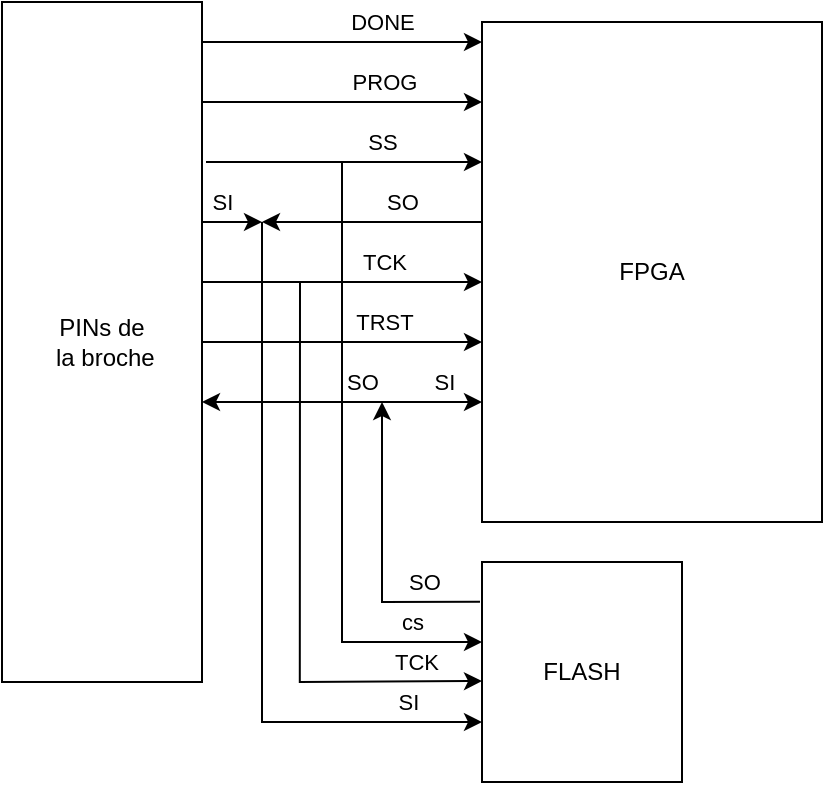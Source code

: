 <mxfile version="21.6.8" type="device">
  <diagram name="Page-1" id="wYgTCH9RD_NwWSyJMyV2">
    <mxGraphModel dx="951" dy="556" grid="1" gridSize="10" guides="1" tooltips="1" connect="1" arrows="1" fold="1" page="1" pageScale="1" pageWidth="850" pageHeight="1100" math="0" shadow="0">
      <root>
        <mxCell id="0" />
        <mxCell id="1" parent="0" />
        <mxCell id="e191aJiChoKfzobgIRxQ-6" value="" style="edgeStyle=orthogonalEdgeStyle;rounded=0;orthogonalLoop=1;jettySize=auto;html=1;" edge="1" parent="1" source="e191aJiChoKfzobgIRxQ-2">
          <mxGeometry relative="1" as="geometry">
            <mxPoint x="180" y="130" as="targetPoint" />
            <Array as="points">
              <mxPoint x="180" y="130" />
            </Array>
          </mxGeometry>
        </mxCell>
        <mxCell id="e191aJiChoKfzobgIRxQ-15" value="SI" style="edgeLabel;html=1;align=center;verticalAlign=middle;resizable=0;points=[];" vertex="1" connectable="0" parent="e191aJiChoKfzobgIRxQ-6">
          <mxGeometry x="0.143" y="1" relative="1" as="geometry">
            <mxPoint x="-7" y="-9" as="offset" />
          </mxGeometry>
        </mxCell>
        <mxCell id="e191aJiChoKfzobgIRxQ-2" value="PINs de&lt;br&gt;&amp;nbsp;la broche" style="rounded=0;whiteSpace=wrap;html=1;" vertex="1" parent="1">
          <mxGeometry x="50" y="20" width="100" height="340" as="geometry" />
        </mxCell>
        <mxCell id="e191aJiChoKfzobgIRxQ-3" value="FPGA" style="rounded=0;whiteSpace=wrap;html=1;" vertex="1" parent="1">
          <mxGeometry x="290" y="30" width="170" height="250" as="geometry" />
        </mxCell>
        <mxCell id="e191aJiChoKfzobgIRxQ-4" value="FLASH" style="rounded=0;whiteSpace=wrap;html=1;" vertex="1" parent="1">
          <mxGeometry x="290" y="300" width="100" height="110" as="geometry" />
        </mxCell>
        <mxCell id="e191aJiChoKfzobgIRxQ-8" value="" style="edgeStyle=orthogonalEdgeStyle;rounded=0;orthogonalLoop=1;jettySize=auto;html=1;exitX=1;exitY=0.25;exitDx=0;exitDy=0;" edge="1" parent="1" source="e191aJiChoKfzobgIRxQ-2">
          <mxGeometry relative="1" as="geometry">
            <mxPoint x="170" y="160" as="sourcePoint" />
            <mxPoint x="290" y="160" as="targetPoint" />
            <Array as="points">
              <mxPoint x="150" y="160" />
            </Array>
          </mxGeometry>
        </mxCell>
        <mxCell id="e191aJiChoKfzobgIRxQ-13" value="TCK" style="edgeLabel;html=1;align=center;verticalAlign=middle;resizable=0;points=[];" vertex="1" connectable="0" parent="e191aJiChoKfzobgIRxQ-8">
          <mxGeometry x="0.121" y="2" relative="1" as="geometry">
            <mxPoint x="36" y="-8" as="offset" />
          </mxGeometry>
        </mxCell>
        <mxCell id="e191aJiChoKfzobgIRxQ-9" value="" style="edgeStyle=orthogonalEdgeStyle;rounded=0;orthogonalLoop=1;jettySize=auto;html=1;exitX=1;exitY=0.37;exitDx=0;exitDy=0;exitPerimeter=0;" edge="1" parent="1" source="e191aJiChoKfzobgIRxQ-2">
          <mxGeometry relative="1" as="geometry">
            <mxPoint x="170" y="190" as="sourcePoint" />
            <mxPoint x="290" y="190" as="targetPoint" />
            <Array as="points">
              <mxPoint x="150" y="190" />
            </Array>
          </mxGeometry>
        </mxCell>
        <mxCell id="e191aJiChoKfzobgIRxQ-16" value="TRST" style="edgeLabel;html=1;align=center;verticalAlign=middle;resizable=0;points=[];" vertex="1" connectable="0" parent="e191aJiChoKfzobgIRxQ-9">
          <mxGeometry x="0.132" y="1" relative="1" as="geometry">
            <mxPoint x="30" y="-9" as="offset" />
          </mxGeometry>
        </mxCell>
        <mxCell id="e191aJiChoKfzobgIRxQ-11" value="" style="endArrow=classic;html=1;rounded=0;" edge="1" parent="1">
          <mxGeometry width="50" height="50" relative="1" as="geometry">
            <mxPoint x="240" y="220" as="sourcePoint" />
            <mxPoint x="150" y="220" as="targetPoint" />
            <Array as="points" />
          </mxGeometry>
        </mxCell>
        <mxCell id="e191aJiChoKfzobgIRxQ-17" value="SO" style="edgeLabel;html=1;align=center;verticalAlign=middle;resizable=0;points=[];" vertex="1" connectable="0" parent="e191aJiChoKfzobgIRxQ-11">
          <mxGeometry x="-0.328" y="2" relative="1" as="geometry">
            <mxPoint x="20" y="-12" as="offset" />
          </mxGeometry>
        </mxCell>
        <mxCell id="e191aJiChoKfzobgIRxQ-20" value="" style="endArrow=classic;html=1;rounded=0;entryX=0.011;entryY=0.632;entryDx=0;entryDy=0;entryPerimeter=0;" edge="1" parent="1">
          <mxGeometry width="50" height="50" relative="1" as="geometry">
            <mxPoint x="199" y="160" as="sourcePoint" />
            <mxPoint x="290.0" y="359.52" as="targetPoint" />
            <Array as="points">
              <mxPoint x="198.9" y="360" />
            </Array>
          </mxGeometry>
        </mxCell>
        <mxCell id="e191aJiChoKfzobgIRxQ-25" value="TCK" style="edgeLabel;html=1;align=center;verticalAlign=middle;resizable=0;points=[];" vertex="1" connectable="0" parent="e191aJiChoKfzobgIRxQ-20">
          <mxGeometry x="0.77" y="-2" relative="1" as="geometry">
            <mxPoint y="-12" as="offset" />
          </mxGeometry>
        </mxCell>
        <mxCell id="e191aJiChoKfzobgIRxQ-21" value="" style="endArrow=classic;html=1;rounded=0;" edge="1" parent="1">
          <mxGeometry width="50" height="50" relative="1" as="geometry">
            <mxPoint x="180" y="130" as="sourcePoint" />
            <mxPoint x="290" y="380" as="targetPoint" />
            <Array as="points">
              <mxPoint x="180" y="380" />
            </Array>
          </mxGeometry>
        </mxCell>
        <mxCell id="e191aJiChoKfzobgIRxQ-26" value="SI" style="edgeLabel;html=1;align=center;verticalAlign=middle;resizable=0;points=[];" vertex="1" connectable="0" parent="e191aJiChoKfzobgIRxQ-21">
          <mxGeometry x="0.795" y="-1" relative="1" as="geometry">
            <mxPoint y="-11" as="offset" />
          </mxGeometry>
        </mxCell>
        <mxCell id="e191aJiChoKfzobgIRxQ-22" value="" style="endArrow=classic;html=1;rounded=0;exitX=-0.01;exitY=0.181;exitDx=0;exitDy=0;exitPerimeter=0;" edge="1" parent="1" source="e191aJiChoKfzobgIRxQ-4">
          <mxGeometry width="50" height="50" relative="1" as="geometry">
            <mxPoint x="190" y="270" as="sourcePoint" />
            <mxPoint x="240" y="220" as="targetPoint" />
            <Array as="points">
              <mxPoint x="240" y="320" />
            </Array>
          </mxGeometry>
        </mxCell>
        <mxCell id="e191aJiChoKfzobgIRxQ-23" value="SO" style="edgeLabel;html=1;align=center;verticalAlign=middle;resizable=0;points=[];" vertex="1" connectable="0" parent="e191aJiChoKfzobgIRxQ-22">
          <mxGeometry x="-0.574" y="-3" relative="1" as="geometry">
            <mxPoint x="3" y="-7" as="offset" />
          </mxGeometry>
        </mxCell>
        <mxCell id="e191aJiChoKfzobgIRxQ-27" value="" style="edgeStyle=orthogonalEdgeStyle;rounded=0;orthogonalLoop=1;jettySize=auto;html=1;entryX=-0.01;entryY=0.349;entryDx=0;entryDy=0;entryPerimeter=0;" edge="1" parent="1">
          <mxGeometry relative="1" as="geometry">
            <mxPoint x="152" y="100" as="sourcePoint" />
            <mxPoint x="290" y="100" as="targetPoint" />
            <Array as="points">
              <mxPoint x="182" y="100" />
              <mxPoint x="182" y="100" />
            </Array>
          </mxGeometry>
        </mxCell>
        <mxCell id="e191aJiChoKfzobgIRxQ-28" value="SS" style="edgeLabel;html=1;align=center;verticalAlign=middle;resizable=0;points=[];" vertex="1" connectable="0" parent="e191aJiChoKfzobgIRxQ-27">
          <mxGeometry x="0.143" y="1" relative="1" as="geometry">
            <mxPoint x="9" y="-9" as="offset" />
          </mxGeometry>
        </mxCell>
        <mxCell id="e191aJiChoKfzobgIRxQ-29" value="" style="edgeStyle=orthogonalEdgeStyle;rounded=0;orthogonalLoop=1;jettySize=auto;html=1;" edge="1" parent="1">
          <mxGeometry relative="1" as="geometry">
            <mxPoint x="150" y="70" as="sourcePoint" />
            <mxPoint x="290" y="70" as="targetPoint" />
            <Array as="points">
              <mxPoint x="180" y="70" />
              <mxPoint x="180" y="70" />
            </Array>
          </mxGeometry>
        </mxCell>
        <mxCell id="e191aJiChoKfzobgIRxQ-30" value="PROG" style="edgeLabel;html=1;align=center;verticalAlign=middle;resizable=0;points=[];" vertex="1" connectable="0" parent="e191aJiChoKfzobgIRxQ-29">
          <mxGeometry x="0.143" y="1" relative="1" as="geometry">
            <mxPoint x="11" y="-9" as="offset" />
          </mxGeometry>
        </mxCell>
        <mxCell id="e191aJiChoKfzobgIRxQ-31" value="" style="edgeStyle=orthogonalEdgeStyle;rounded=0;orthogonalLoop=1;jettySize=auto;html=1;" edge="1" parent="1">
          <mxGeometry relative="1" as="geometry">
            <mxPoint x="150" y="40" as="sourcePoint" />
            <mxPoint x="290" y="40" as="targetPoint" />
            <Array as="points">
              <mxPoint x="180" y="40" />
              <mxPoint x="180" y="40" />
            </Array>
          </mxGeometry>
        </mxCell>
        <mxCell id="e191aJiChoKfzobgIRxQ-32" value="DONE" style="edgeLabel;html=1;align=center;verticalAlign=middle;resizable=0;points=[];" vertex="1" connectable="0" parent="e191aJiChoKfzobgIRxQ-31">
          <mxGeometry x="0.143" y="1" relative="1" as="geometry">
            <mxPoint x="10" y="-9" as="offset" />
          </mxGeometry>
        </mxCell>
        <mxCell id="e191aJiChoKfzobgIRxQ-33" value="" style="edgeStyle=orthogonalEdgeStyle;rounded=0;orthogonalLoop=1;jettySize=auto;html=1;" edge="1" parent="1">
          <mxGeometry relative="1" as="geometry">
            <mxPoint x="240" y="220" as="sourcePoint" />
            <mxPoint x="290" y="220" as="targetPoint" />
            <Array as="points">
              <mxPoint x="270" y="220" />
            </Array>
          </mxGeometry>
        </mxCell>
        <mxCell id="e191aJiChoKfzobgIRxQ-34" value="SI" style="edgeLabel;html=1;align=center;verticalAlign=middle;resizable=0;points=[];" vertex="1" connectable="0" parent="e191aJiChoKfzobgIRxQ-33">
          <mxGeometry x="0.143" y="1" relative="1" as="geometry">
            <mxPoint x="2" y="-9" as="offset" />
          </mxGeometry>
        </mxCell>
        <mxCell id="e191aJiChoKfzobgIRxQ-35" value="" style="endArrow=classic;html=1;rounded=0;" edge="1" parent="1">
          <mxGeometry width="50" height="50" relative="1" as="geometry">
            <mxPoint x="290" y="130" as="sourcePoint" />
            <mxPoint x="180" y="130" as="targetPoint" />
            <Array as="points" />
          </mxGeometry>
        </mxCell>
        <mxCell id="e191aJiChoKfzobgIRxQ-36" value="SO" style="edgeLabel;html=1;align=center;verticalAlign=middle;resizable=0;points=[];" vertex="1" connectable="0" parent="e191aJiChoKfzobgIRxQ-35">
          <mxGeometry x="-0.328" y="2" relative="1" as="geometry">
            <mxPoint x="-3" y="-12" as="offset" />
          </mxGeometry>
        </mxCell>
        <mxCell id="e191aJiChoKfzobgIRxQ-37" value="" style="endArrow=classic;html=1;rounded=0;" edge="1" parent="1">
          <mxGeometry width="50" height="50" relative="1" as="geometry">
            <mxPoint x="220" y="100" as="sourcePoint" />
            <mxPoint x="290" y="340" as="targetPoint" />
            <Array as="points">
              <mxPoint x="220" y="340" />
            </Array>
          </mxGeometry>
        </mxCell>
        <mxCell id="e191aJiChoKfzobgIRxQ-38" value="cs" style="edgeLabel;html=1;align=center;verticalAlign=middle;resizable=0;points=[];" vertex="1" connectable="0" parent="e191aJiChoKfzobgIRxQ-37">
          <mxGeometry x="0.77" y="-2" relative="1" as="geometry">
            <mxPoint y="-12" as="offset" />
          </mxGeometry>
        </mxCell>
      </root>
    </mxGraphModel>
  </diagram>
</mxfile>
